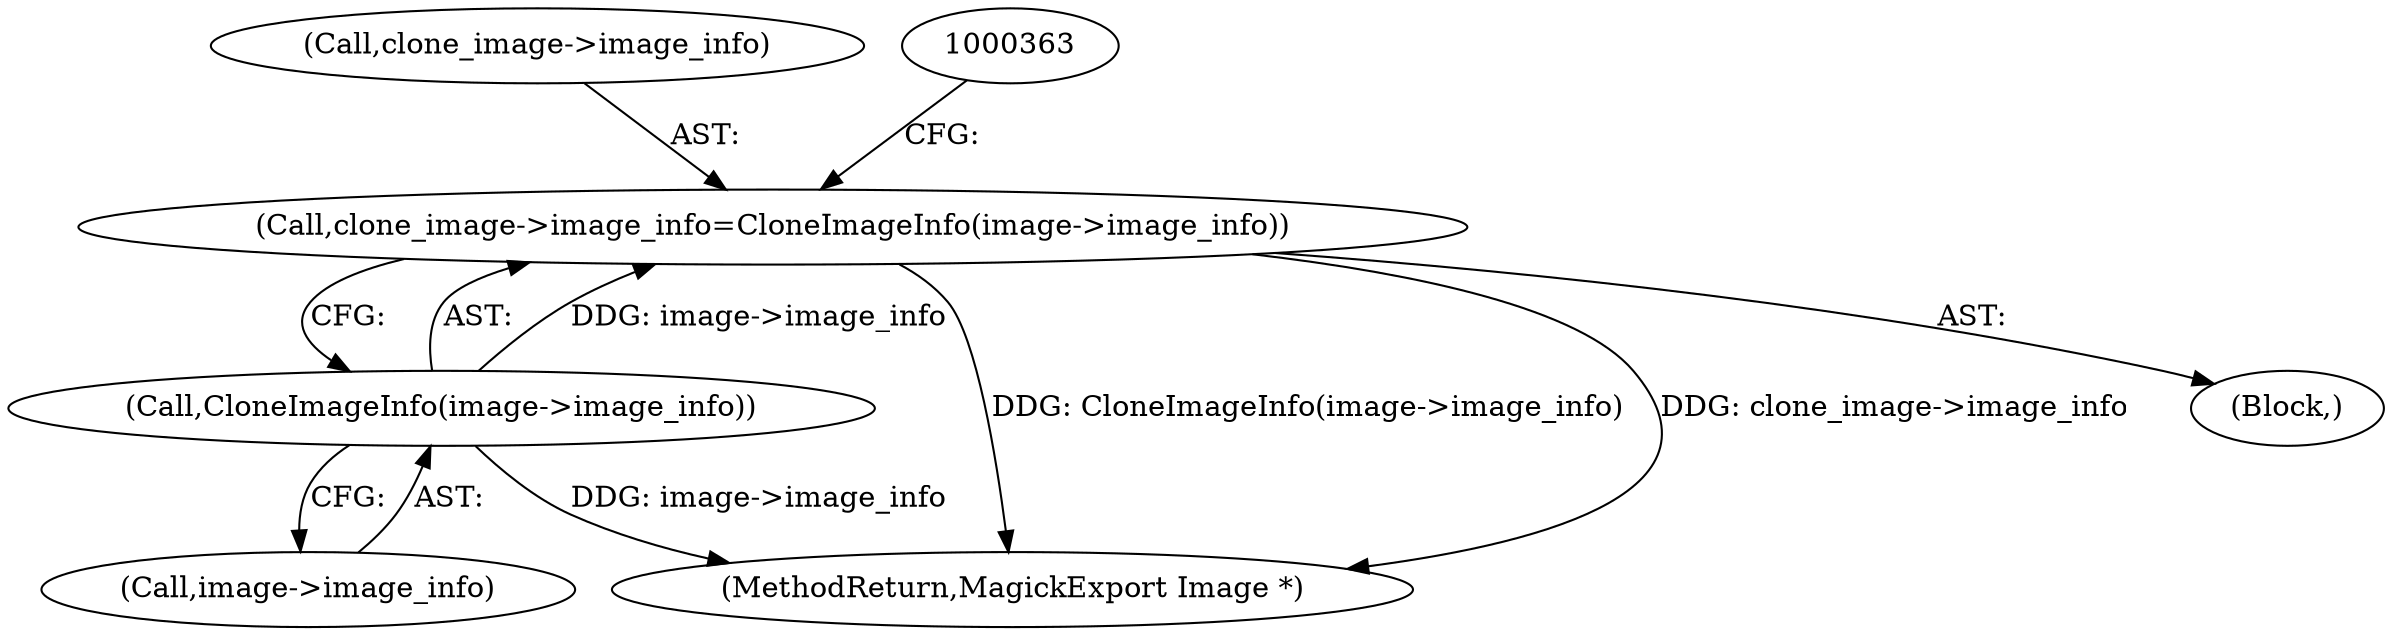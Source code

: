 digraph "0_ImageMagick_aecd0ada163a4d6c769cec178955d5f3e9316f2f_0@pointer" {
"1000354" [label="(Call,clone_image->image_info=CloneImageInfo(image->image_info))"];
"1000358" [label="(Call,CloneImageInfo(image->image_info))"];
"1000358" [label="(Call,CloneImageInfo(image->image_info))"];
"1000768" [label="(MethodReturn,MagickExport Image *)"];
"1000355" [label="(Call,clone_image->image_info)"];
"1000359" [label="(Call,image->image_info)"];
"1000108" [label="(Block,)"];
"1000354" [label="(Call,clone_image->image_info=CloneImageInfo(image->image_info))"];
"1000354" -> "1000108"  [label="AST: "];
"1000354" -> "1000358"  [label="CFG: "];
"1000355" -> "1000354"  [label="AST: "];
"1000358" -> "1000354"  [label="AST: "];
"1000363" -> "1000354"  [label="CFG: "];
"1000354" -> "1000768"  [label="DDG: CloneImageInfo(image->image_info)"];
"1000354" -> "1000768"  [label="DDG: clone_image->image_info"];
"1000358" -> "1000354"  [label="DDG: image->image_info"];
"1000358" -> "1000359"  [label="CFG: "];
"1000359" -> "1000358"  [label="AST: "];
"1000358" -> "1000768"  [label="DDG: image->image_info"];
}
